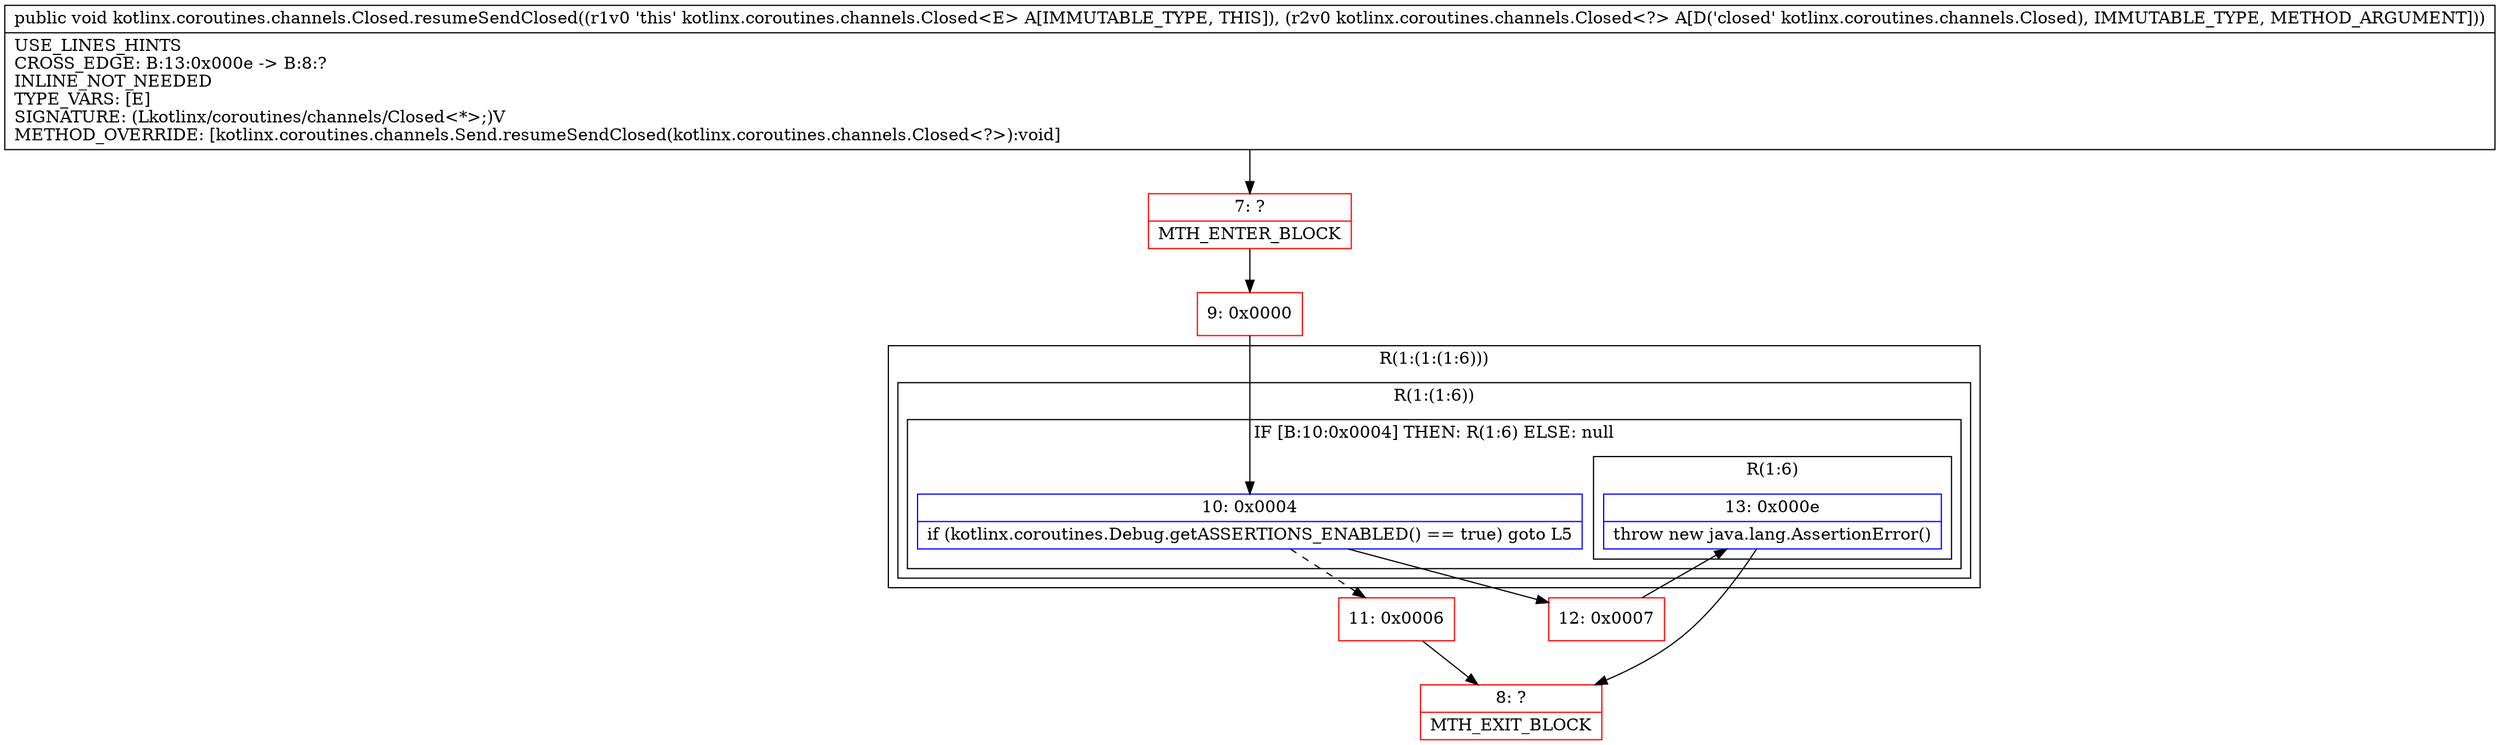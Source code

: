 digraph "CFG forkotlinx.coroutines.channels.Closed.resumeSendClosed(Lkotlinx\/coroutines\/channels\/Closed;)V" {
subgraph cluster_Region_910384592 {
label = "R(1:(1:(1:6)))";
node [shape=record,color=blue];
subgraph cluster_Region_1230538456 {
label = "R(1:(1:6))";
node [shape=record,color=blue];
subgraph cluster_IfRegion_461725740 {
label = "IF [B:10:0x0004] THEN: R(1:6) ELSE: null";
node [shape=record,color=blue];
Node_10 [shape=record,label="{10\:\ 0x0004|if (kotlinx.coroutines.Debug.getASSERTIONS_ENABLED() == true) goto L5\l}"];
subgraph cluster_Region_1666167000 {
label = "R(1:6)";
node [shape=record,color=blue];
Node_13 [shape=record,label="{13\:\ 0x000e|throw new java.lang.AssertionError()\l}"];
}
}
}
}
Node_7 [shape=record,color=red,label="{7\:\ ?|MTH_ENTER_BLOCK\l}"];
Node_9 [shape=record,color=red,label="{9\:\ 0x0000}"];
Node_11 [shape=record,color=red,label="{11\:\ 0x0006}"];
Node_8 [shape=record,color=red,label="{8\:\ ?|MTH_EXIT_BLOCK\l}"];
Node_12 [shape=record,color=red,label="{12\:\ 0x0007}"];
MethodNode[shape=record,label="{public void kotlinx.coroutines.channels.Closed.resumeSendClosed((r1v0 'this' kotlinx.coroutines.channels.Closed\<E\> A[IMMUTABLE_TYPE, THIS]), (r2v0 kotlinx.coroutines.channels.Closed\<?\> A[D('closed' kotlinx.coroutines.channels.Closed), IMMUTABLE_TYPE, METHOD_ARGUMENT]))  | USE_LINES_HINTS\lCROSS_EDGE: B:13:0x000e \-\> B:8:?\lINLINE_NOT_NEEDED\lTYPE_VARS: [E]\lSIGNATURE: (Lkotlinx\/coroutines\/channels\/Closed\<*\>;)V\lMETHOD_OVERRIDE: [kotlinx.coroutines.channels.Send.resumeSendClosed(kotlinx.coroutines.channels.Closed\<?\>):void]\l}"];
MethodNode -> Node_7;Node_10 -> Node_11[style=dashed];
Node_10 -> Node_12;
Node_13 -> Node_8;
Node_7 -> Node_9;
Node_9 -> Node_10;
Node_11 -> Node_8;
Node_12 -> Node_13;
}

